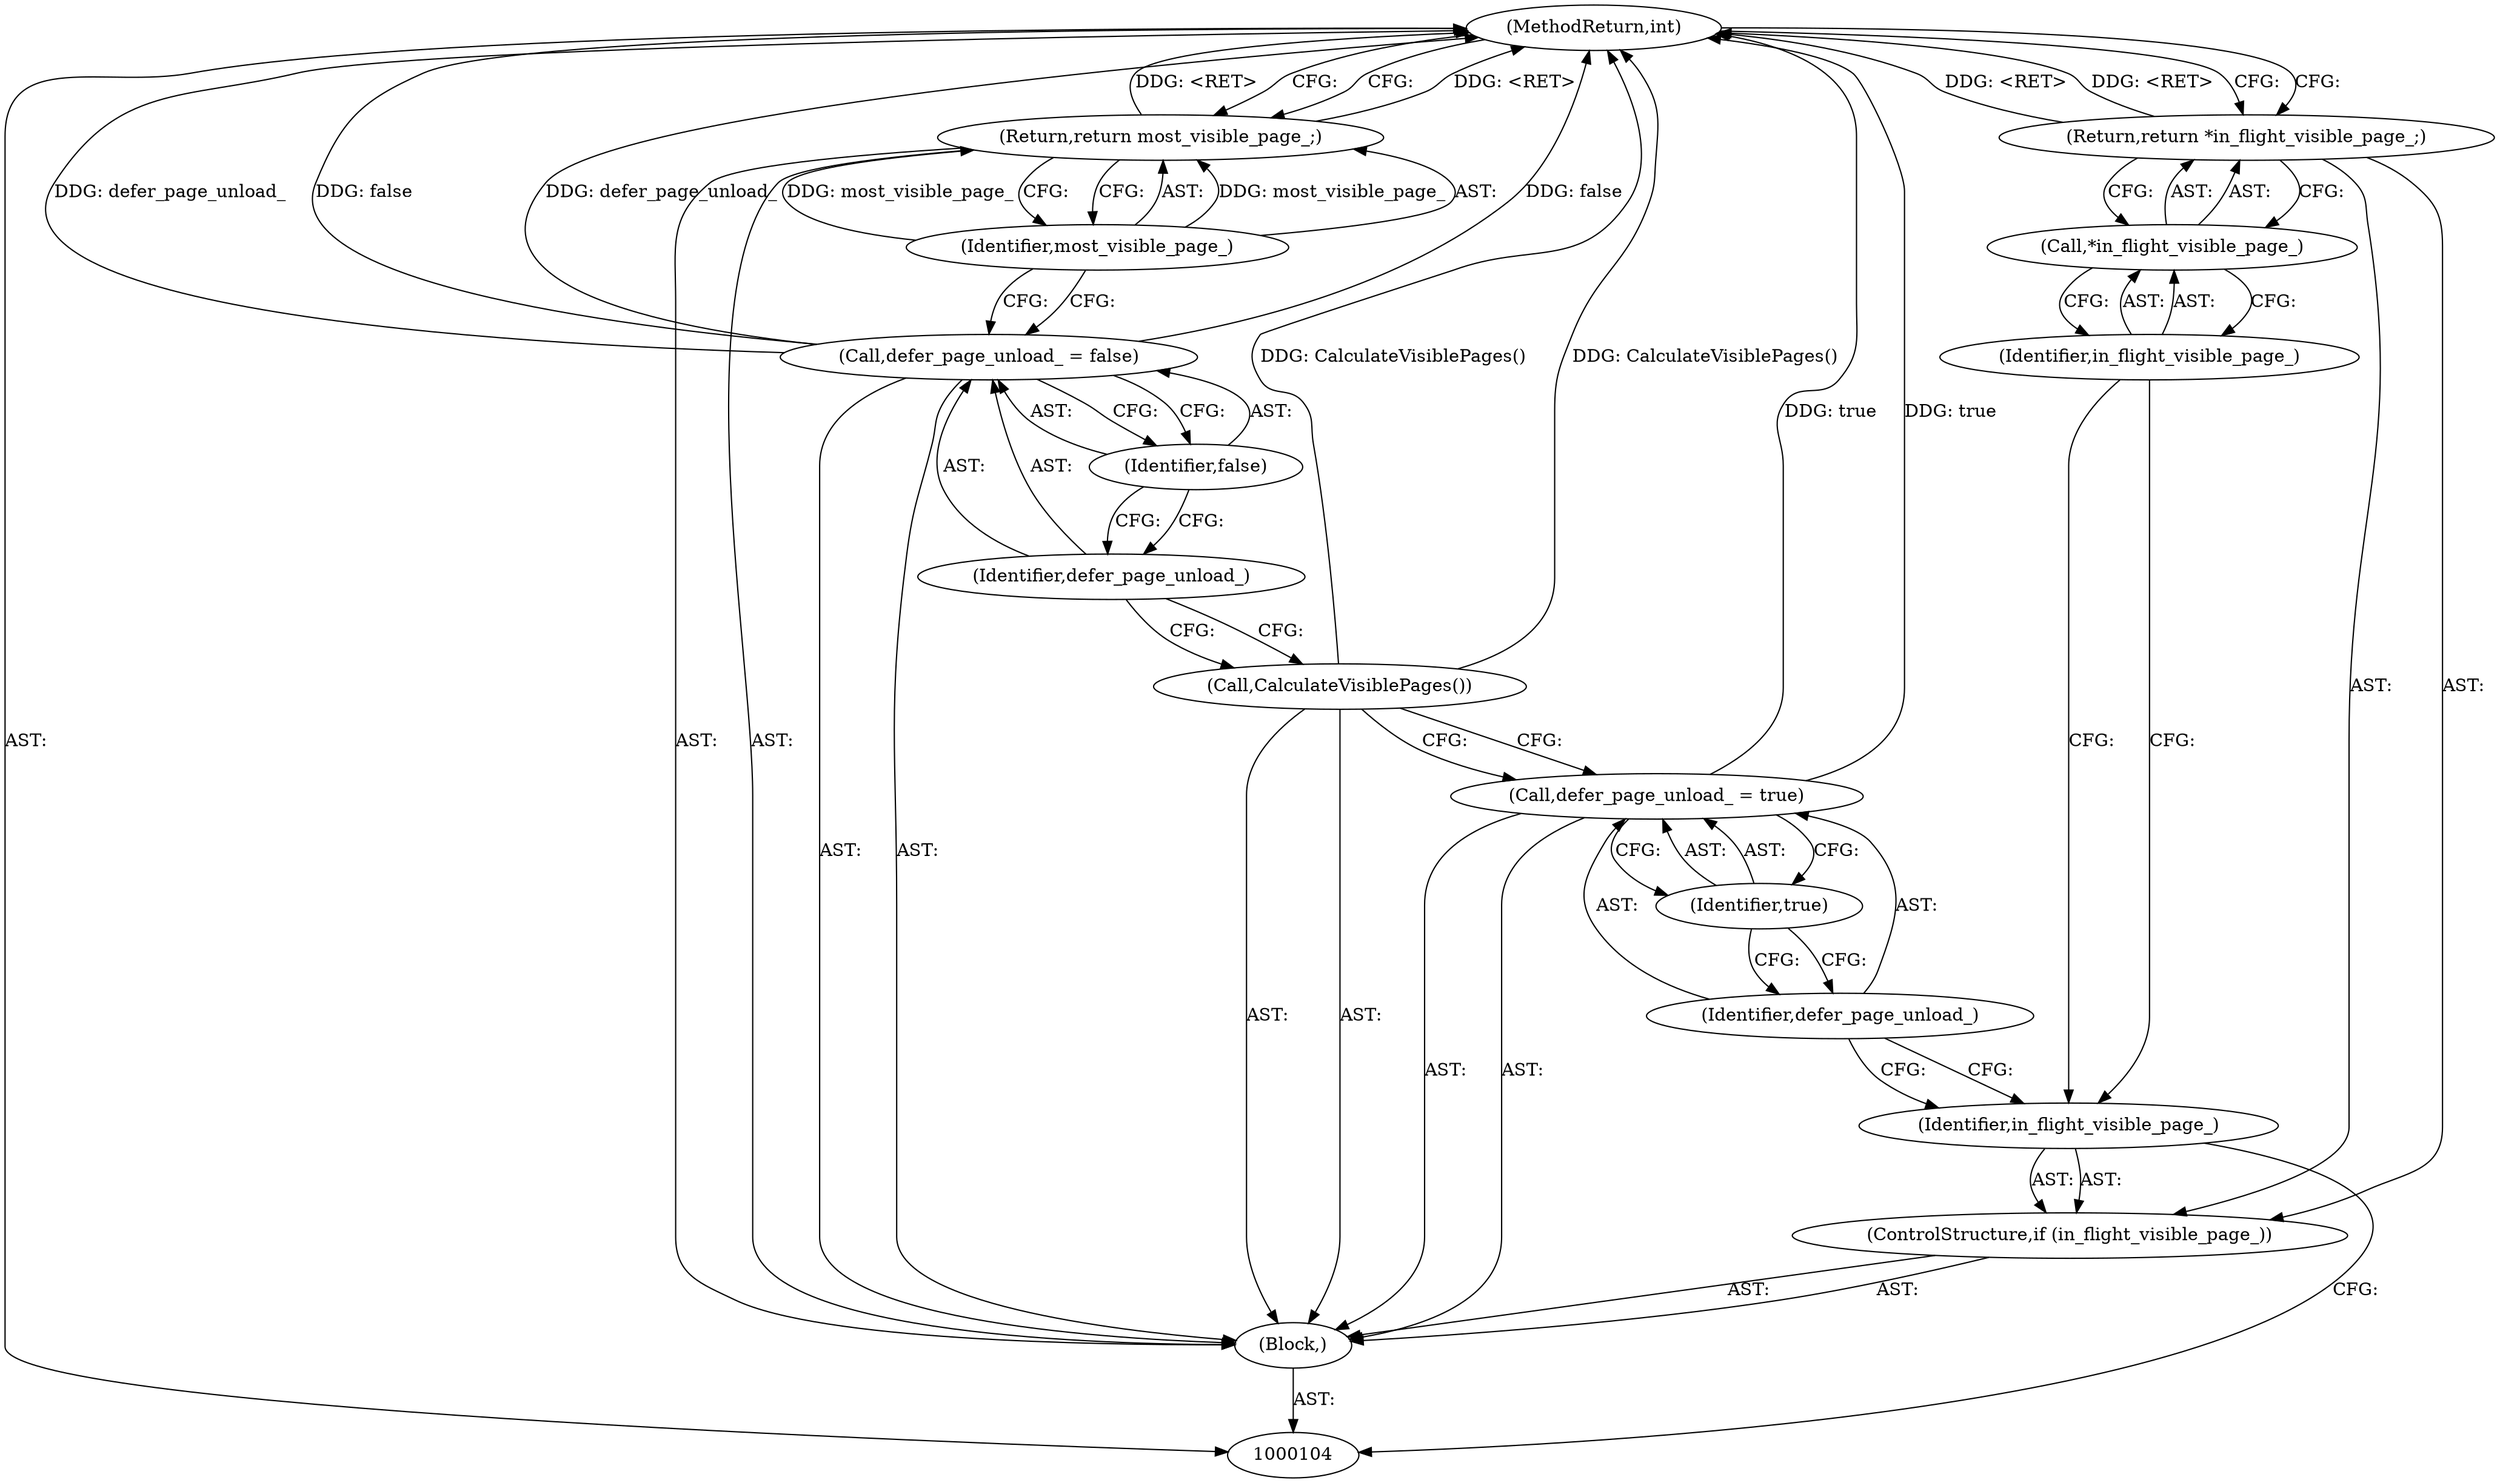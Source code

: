 digraph "0_Chrome_bf6a6765d44b09c64b8c75d749efb84742a250e7" {
"1000120" [label="(MethodReturn,int)"];
"1000105" [label="(Block,)"];
"1000114" [label="(Call,CalculateVisiblePages())"];
"1000115" [label="(Call,defer_page_unload_ = false)"];
"1000116" [label="(Identifier,defer_page_unload_)"];
"1000117" [label="(Identifier,false)"];
"1000119" [label="(Identifier,most_visible_page_)"];
"1000118" [label="(Return,return most_visible_page_;)"];
"1000106" [label="(ControlStructure,if (in_flight_visible_page_))"];
"1000107" [label="(Identifier,in_flight_visible_page_)"];
"1000109" [label="(Call,*in_flight_visible_page_)"];
"1000110" [label="(Identifier,in_flight_visible_page_)"];
"1000108" [label="(Return,return *in_flight_visible_page_;)"];
"1000111" [label="(Call,defer_page_unload_ = true)"];
"1000112" [label="(Identifier,defer_page_unload_)"];
"1000113" [label="(Identifier,true)"];
"1000120" -> "1000104"  [label="AST: "];
"1000120" -> "1000108"  [label="CFG: "];
"1000120" -> "1000118"  [label="CFG: "];
"1000115" -> "1000120"  [label="DDG: false"];
"1000115" -> "1000120"  [label="DDG: defer_page_unload_"];
"1000114" -> "1000120"  [label="DDG: CalculateVisiblePages()"];
"1000111" -> "1000120"  [label="DDG: true"];
"1000118" -> "1000120"  [label="DDG: <RET>"];
"1000108" -> "1000120"  [label="DDG: <RET>"];
"1000105" -> "1000104"  [label="AST: "];
"1000106" -> "1000105"  [label="AST: "];
"1000111" -> "1000105"  [label="AST: "];
"1000114" -> "1000105"  [label="AST: "];
"1000115" -> "1000105"  [label="AST: "];
"1000118" -> "1000105"  [label="AST: "];
"1000114" -> "1000105"  [label="AST: "];
"1000114" -> "1000111"  [label="CFG: "];
"1000116" -> "1000114"  [label="CFG: "];
"1000114" -> "1000120"  [label="DDG: CalculateVisiblePages()"];
"1000115" -> "1000105"  [label="AST: "];
"1000115" -> "1000117"  [label="CFG: "];
"1000116" -> "1000115"  [label="AST: "];
"1000117" -> "1000115"  [label="AST: "];
"1000119" -> "1000115"  [label="CFG: "];
"1000115" -> "1000120"  [label="DDG: false"];
"1000115" -> "1000120"  [label="DDG: defer_page_unload_"];
"1000116" -> "1000115"  [label="AST: "];
"1000116" -> "1000114"  [label="CFG: "];
"1000117" -> "1000116"  [label="CFG: "];
"1000117" -> "1000115"  [label="AST: "];
"1000117" -> "1000116"  [label="CFG: "];
"1000115" -> "1000117"  [label="CFG: "];
"1000119" -> "1000118"  [label="AST: "];
"1000119" -> "1000115"  [label="CFG: "];
"1000118" -> "1000119"  [label="CFG: "];
"1000119" -> "1000118"  [label="DDG: most_visible_page_"];
"1000118" -> "1000105"  [label="AST: "];
"1000118" -> "1000119"  [label="CFG: "];
"1000119" -> "1000118"  [label="AST: "];
"1000120" -> "1000118"  [label="CFG: "];
"1000118" -> "1000120"  [label="DDG: <RET>"];
"1000119" -> "1000118"  [label="DDG: most_visible_page_"];
"1000106" -> "1000105"  [label="AST: "];
"1000107" -> "1000106"  [label="AST: "];
"1000108" -> "1000106"  [label="AST: "];
"1000107" -> "1000106"  [label="AST: "];
"1000107" -> "1000104"  [label="CFG: "];
"1000110" -> "1000107"  [label="CFG: "];
"1000112" -> "1000107"  [label="CFG: "];
"1000109" -> "1000108"  [label="AST: "];
"1000109" -> "1000110"  [label="CFG: "];
"1000110" -> "1000109"  [label="AST: "];
"1000108" -> "1000109"  [label="CFG: "];
"1000110" -> "1000109"  [label="AST: "];
"1000110" -> "1000107"  [label="CFG: "];
"1000109" -> "1000110"  [label="CFG: "];
"1000108" -> "1000106"  [label="AST: "];
"1000108" -> "1000109"  [label="CFG: "];
"1000109" -> "1000108"  [label="AST: "];
"1000120" -> "1000108"  [label="CFG: "];
"1000108" -> "1000120"  [label="DDG: <RET>"];
"1000111" -> "1000105"  [label="AST: "];
"1000111" -> "1000113"  [label="CFG: "];
"1000112" -> "1000111"  [label="AST: "];
"1000113" -> "1000111"  [label="AST: "];
"1000114" -> "1000111"  [label="CFG: "];
"1000111" -> "1000120"  [label="DDG: true"];
"1000112" -> "1000111"  [label="AST: "];
"1000112" -> "1000107"  [label="CFG: "];
"1000113" -> "1000112"  [label="CFG: "];
"1000113" -> "1000111"  [label="AST: "];
"1000113" -> "1000112"  [label="CFG: "];
"1000111" -> "1000113"  [label="CFG: "];
}

